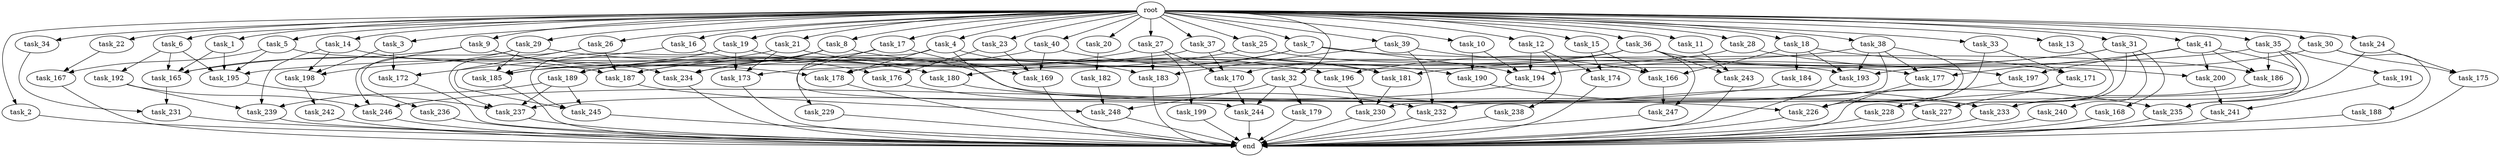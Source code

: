 digraph G {
  root [size="0.000000"];
  task_1 [size="2.048000"];
  task_2 [size="2.048000"];
  task_3 [size="2.048000"];
  task_4 [size="2.048000"];
  task_5 [size="2.048000"];
  task_6 [size="2.048000"];
  task_7 [size="2.048000"];
  task_8 [size="2.048000"];
  task_9 [size="2.048000"];
  task_10 [size="2.048000"];
  task_11 [size="2.048000"];
  task_12 [size="2.048000"];
  task_13 [size="2.048000"];
  task_14 [size="2.048000"];
  task_15 [size="2.048000"];
  task_16 [size="2.048000"];
  task_17 [size="2.048000"];
  task_18 [size="2.048000"];
  task_19 [size="2.048000"];
  task_20 [size="2.048000"];
  task_21 [size="2.048000"];
  task_22 [size="2.048000"];
  task_23 [size="2.048000"];
  task_24 [size="2.048000"];
  task_25 [size="2.048000"];
  task_26 [size="2.048000"];
  task_27 [size="2.048000"];
  task_28 [size="2.048000"];
  task_29 [size="2.048000"];
  task_30 [size="2.048000"];
  task_31 [size="2.048000"];
  task_32 [size="2.048000"];
  task_33 [size="2.048000"];
  task_34 [size="2.048000"];
  task_35 [size="2.048000"];
  task_36 [size="2.048000"];
  task_37 [size="2.048000"];
  task_38 [size="2.048000"];
  task_39 [size="2.048000"];
  task_40 [size="2.048000"];
  task_41 [size="2.048000"];
  task_165 [size="2697239461.888000"];
  task_166 [size="2113123909.632000"];
  task_167 [size="3109556322.304000"];
  task_168 [size="154618822.656000"];
  task_169 [size="2267742732.288000"];
  task_170 [size="1408749273.088000"];
  task_171 [size="584115552.256000"];
  task_172 [size="687194767.360000"];
  task_173 [size="3178275799.040000"];
  task_174 [size="910533066.752000"];
  task_175 [size="498216206.336000"];
  task_176 [size="1168231104.512000"];
  task_177 [size="2662879723.520000"];
  task_178 [size="2559800508.416000"];
  task_179 [size="618475290.624000"];
  task_180 [size="1374389534.720000"];
  task_181 [size="2353642078.208000"];
  task_182 [size="154618822.656000"];
  task_183 [size="2388001816.576000"];
  task_184 [size="429496729.600000"];
  task_185 [size="2542620639.232000"];
  task_186 [size="2095944040.448000"];
  task_187 [size="4346506903.552000"];
  task_188 [size="429496729.600000"];
  task_189 [size="1322849927.168000"];
  task_190 [size="1254130450.432000"];
  task_191 [size="154618822.656000"];
  task_192 [size="841813590.016000"];
  task_193 [size="3642132267.008000"];
  task_194 [size="1477468749.824000"];
  task_195 [size="2456721293.312000"];
  task_196 [size="3109556322.304000"];
  task_197 [size="996432412.672000"];
  task_198 [size="1992864825.344000"];
  task_199 [size="154618822.656000"];
  task_200 [size="2233382993.920000"];
  task_226 [size="4105988734.976000"];
  task_227 [size="2662879723.520000"];
  task_228 [size="274877906.944000"];
  task_229 [size="1391569403.904000"];
  task_230 [size="2920577761.280000"];
  task_231 [size="549755813.888000"];
  task_232 [size="1065151889.408000"];
  task_233 [size="910533066.752000"];
  task_234 [size="1322849927.168000"];
  task_235 [size="1614907703.296000"];
  task_236 [size="274877906.944000"];
  task_237 [size="6253472382.976000"];
  task_238 [size="68719476.736000"];
  task_239 [size="3917010173.952000"];
  task_240 [size="154618822.656000"];
  task_241 [size="1546188226.560000"];
  task_242 [size="274877906.944000"];
  task_243 [size="1872605741.056000"];
  task_244 [size="2078764171.264000"];
  task_245 [size="3504693313.536000"];
  task_246 [size="1322849927.168000"];
  task_247 [size="1546188226.560000"];
  task_248 [size="1529008357.376000"];
  end [size="0.000000"];

  root -> task_1 [size="1.000000"];
  root -> task_2 [size="1.000000"];
  root -> task_3 [size="1.000000"];
  root -> task_4 [size="1.000000"];
  root -> task_5 [size="1.000000"];
  root -> task_6 [size="1.000000"];
  root -> task_7 [size="1.000000"];
  root -> task_8 [size="1.000000"];
  root -> task_9 [size="1.000000"];
  root -> task_10 [size="1.000000"];
  root -> task_11 [size="1.000000"];
  root -> task_12 [size="1.000000"];
  root -> task_13 [size="1.000000"];
  root -> task_14 [size="1.000000"];
  root -> task_15 [size="1.000000"];
  root -> task_16 [size="1.000000"];
  root -> task_17 [size="1.000000"];
  root -> task_18 [size="1.000000"];
  root -> task_19 [size="1.000000"];
  root -> task_20 [size="1.000000"];
  root -> task_21 [size="1.000000"];
  root -> task_22 [size="1.000000"];
  root -> task_23 [size="1.000000"];
  root -> task_24 [size="1.000000"];
  root -> task_25 [size="1.000000"];
  root -> task_26 [size="1.000000"];
  root -> task_27 [size="1.000000"];
  root -> task_28 [size="1.000000"];
  root -> task_29 [size="1.000000"];
  root -> task_30 [size="1.000000"];
  root -> task_31 [size="1.000000"];
  root -> task_32 [size="1.000000"];
  root -> task_33 [size="1.000000"];
  root -> task_34 [size="1.000000"];
  root -> task_35 [size="1.000000"];
  root -> task_36 [size="1.000000"];
  root -> task_37 [size="1.000000"];
  root -> task_38 [size="1.000000"];
  root -> task_39 [size="1.000000"];
  root -> task_40 [size="1.000000"];
  root -> task_41 [size="1.000000"];
  task_1 -> task_165 [size="33554432.000000"];
  task_1 -> task_195 [size="33554432.000000"];
  task_2 -> end [size="1.000000"];
  task_3 -> task_172 [size="301989888.000000"];
  task_3 -> task_198 [size="301989888.000000"];
  task_4 -> task_178 [size="679477248.000000"];
  task_4 -> task_183 [size="679477248.000000"];
  task_4 -> task_227 [size="679477248.000000"];
  task_4 -> task_229 [size="679477248.000000"];
  task_5 -> task_167 [size="679477248.000000"];
  task_5 -> task_193 [size="679477248.000000"];
  task_5 -> task_195 [size="679477248.000000"];
  task_6 -> task_165 [size="411041792.000000"];
  task_6 -> task_192 [size="411041792.000000"];
  task_6 -> task_195 [size="411041792.000000"];
  task_7 -> task_178 [size="536870912.000000"];
  task_7 -> task_180 [size="536870912.000000"];
  task_7 -> task_186 [size="536870912.000000"];
  task_7 -> task_194 [size="536870912.000000"];
  task_8 -> task_181 [size="536870912.000000"];
  task_8 -> task_185 [size="536870912.000000"];
  task_8 -> task_189 [size="536870912.000000"];
  task_8 -> task_234 [size="536870912.000000"];
  task_9 -> task_165 [size="33554432.000000"];
  task_9 -> task_178 [size="33554432.000000"];
  task_9 -> task_234 [size="33554432.000000"];
  task_9 -> task_246 [size="33554432.000000"];
  task_10 -> task_190 [size="75497472.000000"];
  task_10 -> task_194 [size="75497472.000000"];
  task_11 -> task_243 [size="838860800.000000"];
  task_12 -> task_174 [size="33554432.000000"];
  task_12 -> task_194 [size="33554432.000000"];
  task_12 -> task_238 [size="33554432.000000"];
  task_13 -> task_227 [size="411041792.000000"];
  task_14 -> task_187 [size="536870912.000000"];
  task_14 -> task_198 [size="536870912.000000"];
  task_14 -> task_239 [size="536870912.000000"];
  task_15 -> task_166 [size="411041792.000000"];
  task_15 -> task_174 [size="411041792.000000"];
  task_16 -> task_172 [size="33554432.000000"];
  task_16 -> task_176 [size="33554432.000000"];
  task_17 -> task_169 [size="33554432.000000"];
  task_17 -> task_189 [size="33554432.000000"];
  task_17 -> task_244 [size="33554432.000000"];
  task_18 -> task_166 [size="209715200.000000"];
  task_18 -> task_171 [size="209715200.000000"];
  task_18 -> task_184 [size="209715200.000000"];
  task_18 -> task_193 [size="209715200.000000"];
  task_19 -> task_173 [size="33554432.000000"];
  task_19 -> task_185 [size="33554432.000000"];
  task_19 -> task_233 [size="33554432.000000"];
  task_19 -> task_245 [size="33554432.000000"];
  task_20 -> task_182 [size="75497472.000000"];
  task_21 -> task_165 [size="838860800.000000"];
  task_21 -> task_173 [size="838860800.000000"];
  task_21 -> task_196 [size="838860800.000000"];
  task_22 -> task_167 [size="838860800.000000"];
  task_23 -> task_169 [size="536870912.000000"];
  task_23 -> task_176 [size="536870912.000000"];
  task_24 -> task_175 [size="33554432.000000"];
  task_24 -> task_233 [size="33554432.000000"];
  task_25 -> task_177 [size="209715200.000000"];
  task_25 -> task_187 [size="209715200.000000"];
  task_26 -> task_187 [size="838860800.000000"];
  task_26 -> task_237 [size="838860800.000000"];
  task_26 -> task_245 [size="838860800.000000"];
  task_27 -> task_170 [size="75497472.000000"];
  task_27 -> task_183 [size="75497472.000000"];
  task_27 -> task_189 [size="75497472.000000"];
  task_27 -> task_199 [size="75497472.000000"];
  task_28 -> task_173 [size="679477248.000000"];
  task_28 -> task_200 [size="679477248.000000"];
  task_29 -> task_180 [size="134217728.000000"];
  task_29 -> task_185 [size="134217728.000000"];
  task_29 -> task_198 [size="134217728.000000"];
  task_29 -> task_236 [size="134217728.000000"];
  task_30 -> task_175 [size="209715200.000000"];
  task_30 -> task_188 [size="209715200.000000"];
  task_30 -> task_193 [size="209715200.000000"];
  task_31 -> task_168 [size="75497472.000000"];
  task_31 -> task_181 [size="75497472.000000"];
  task_31 -> task_194 [size="75497472.000000"];
  task_31 -> task_227 [size="75497472.000000"];
  task_31 -> task_240 [size="75497472.000000"];
  task_32 -> task_179 [size="301989888.000000"];
  task_32 -> task_233 [size="301989888.000000"];
  task_32 -> task_244 [size="301989888.000000"];
  task_32 -> task_248 [size="301989888.000000"];
  task_33 -> task_171 [size="75497472.000000"];
  task_33 -> task_226 [size="75497472.000000"];
  task_34 -> task_231 [size="134217728.000000"];
  task_35 -> task_186 [size="75497472.000000"];
  task_35 -> task_191 [size="75497472.000000"];
  task_35 -> task_195 [size="75497472.000000"];
  task_35 -> task_232 [size="75497472.000000"];
  task_35 -> task_235 [size="75497472.000000"];
  task_36 -> task_170 [size="75497472.000000"];
  task_36 -> task_197 [size="75497472.000000"];
  task_36 -> task_234 [size="75497472.000000"];
  task_36 -> task_243 [size="75497472.000000"];
  task_36 -> task_247 [size="75497472.000000"];
  task_37 -> task_170 [size="536870912.000000"];
  task_37 -> task_181 [size="536870912.000000"];
  task_37 -> task_185 [size="536870912.000000"];
  task_38 -> task_177 [size="679477248.000000"];
  task_38 -> task_193 [size="679477248.000000"];
  task_38 -> task_196 [size="679477248.000000"];
  task_38 -> task_226 [size="679477248.000000"];
  task_38 -> task_230 [size="679477248.000000"];
  task_39 -> task_166 [size="411041792.000000"];
  task_39 -> task_183 [size="411041792.000000"];
  task_39 -> task_232 [size="411041792.000000"];
  task_40 -> task_169 [size="536870912.000000"];
  task_40 -> task_187 [size="536870912.000000"];
  task_40 -> task_190 [size="536870912.000000"];
  task_41 -> task_177 [size="411041792.000000"];
  task_41 -> task_186 [size="411041792.000000"];
  task_41 -> task_197 [size="411041792.000000"];
  task_41 -> task_200 [size="411041792.000000"];
  task_41 -> task_235 [size="411041792.000000"];
  task_165 -> task_231 [size="134217728.000000"];
  task_166 -> task_247 [size="679477248.000000"];
  task_167 -> end [size="1.000000"];
  task_168 -> end [size="1.000000"];
  task_169 -> end [size="1.000000"];
  task_170 -> task_244 [size="679477248.000000"];
  task_171 -> task_227 [size="134217728.000000"];
  task_171 -> task_228 [size="134217728.000000"];
  task_172 -> end [size="1.000000"];
  task_173 -> end [size="1.000000"];
  task_174 -> end [size="1.000000"];
  task_175 -> end [size="1.000000"];
  task_176 -> task_232 [size="33554432.000000"];
  task_177 -> task_226 [size="838860800.000000"];
  task_178 -> end [size="1.000000"];
  task_179 -> end [size="1.000000"];
  task_180 -> task_226 [size="411041792.000000"];
  task_181 -> task_230 [size="209715200.000000"];
  task_182 -> task_248 [size="411041792.000000"];
  task_183 -> end [size="1.000000"];
  task_184 -> task_246 [size="75497472.000000"];
  task_185 -> end [size="1.000000"];
  task_186 -> task_233 [size="75497472.000000"];
  task_187 -> task_248 [size="33554432.000000"];
  task_188 -> end [size="1.000000"];
  task_189 -> task_237 [size="838860800.000000"];
  task_189 -> task_239 [size="838860800.000000"];
  task_189 -> task_245 [size="838860800.000000"];
  task_190 -> task_235 [size="301989888.000000"];
  task_191 -> task_241 [size="75497472.000000"];
  task_192 -> task_239 [size="536870912.000000"];
  task_192 -> task_246 [size="536870912.000000"];
  task_193 -> end [size="1.000000"];
  task_194 -> task_237 [size="838860800.000000"];
  task_195 -> task_237 [size="536870912.000000"];
  task_196 -> task_230 [size="536870912.000000"];
  task_197 -> end [size="1.000000"];
  task_198 -> task_242 [size="134217728.000000"];
  task_199 -> end [size="1.000000"];
  task_200 -> task_241 [size="679477248.000000"];
  task_226 -> end [size="1.000000"];
  task_227 -> end [size="1.000000"];
  task_228 -> end [size="1.000000"];
  task_229 -> end [size="1.000000"];
  task_230 -> end [size="1.000000"];
  task_231 -> end [size="1.000000"];
  task_232 -> end [size="1.000000"];
  task_233 -> end [size="1.000000"];
  task_234 -> end [size="1.000000"];
  task_235 -> end [size="1.000000"];
  task_236 -> end [size="1.000000"];
  task_237 -> end [size="1.000000"];
  task_238 -> end [size="1.000000"];
  task_239 -> end [size="1.000000"];
  task_240 -> end [size="1.000000"];
  task_241 -> end [size="1.000000"];
  task_242 -> end [size="1.000000"];
  task_243 -> end [size="1.000000"];
  task_244 -> end [size="1.000000"];
  task_245 -> end [size="1.000000"];
  task_246 -> end [size="1.000000"];
  task_247 -> end [size="1.000000"];
  task_248 -> end [size="1.000000"];
}
